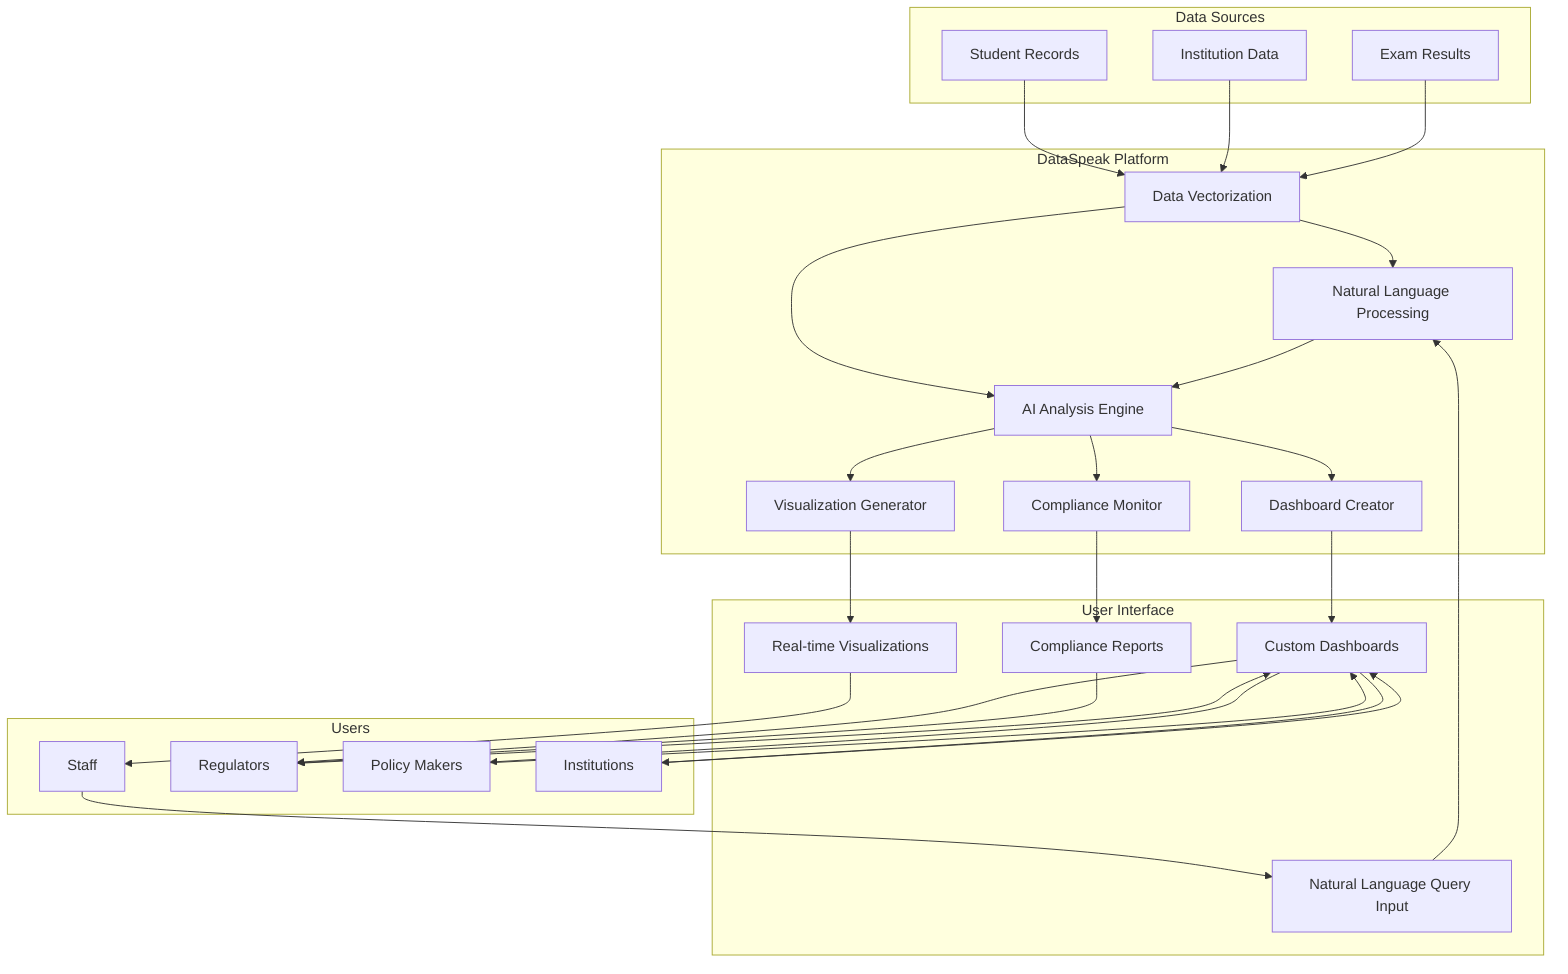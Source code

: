 graph TD
    subgraph "Data Sources"
        A1[Student Records]
        A2[Institution Data]
        A3[Exam Results]
    end

    subgraph "DataSpeak Platform"
        B[Data Vectorization]
        C[Natural Language Processing]
        D[AI Analysis Engine]
        E[Visualization Generator]
        F[Dashboard Creator]
        G[Compliance Monitor]
    end

    subgraph "User Interface"
        H[Natural Language Query Input]
        I[Real-time Visualizations]
        J[Custom Dashboards]
        K[Compliance Reports]
    end

    subgraph "Users"
        L[Staff]
        M[Regulators]
        N[Policy Makers]
        O[Institutions]
    end

    A1 --> B
    A2 --> B
    A3 --> B
    B --> C
    B --> D
    H --> C
    C --> D
    D --> E
    D --> F
    D --> G
    E --> I
    F --> J
    G --> K
    L --> H
    M --> J
    N --> J
    O --> J
    I --> L
    J --> M
    J --> N
    J --> O
    K --> M